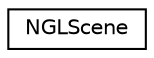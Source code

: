 digraph "Graphical Class Hierarchy"
{
  edge [fontname="Helvetica",fontsize="10",labelfontname="Helvetica",labelfontsize="10"];
  node [fontname="Helvetica",fontsize="10",shape=record];
  rankdir="LR";
  Node1 [label="NGLScene",height=0.2,width=0.4,color="black", fillcolor="white", style="filled",URL="$class_n_g_l_scene.html"];
}
